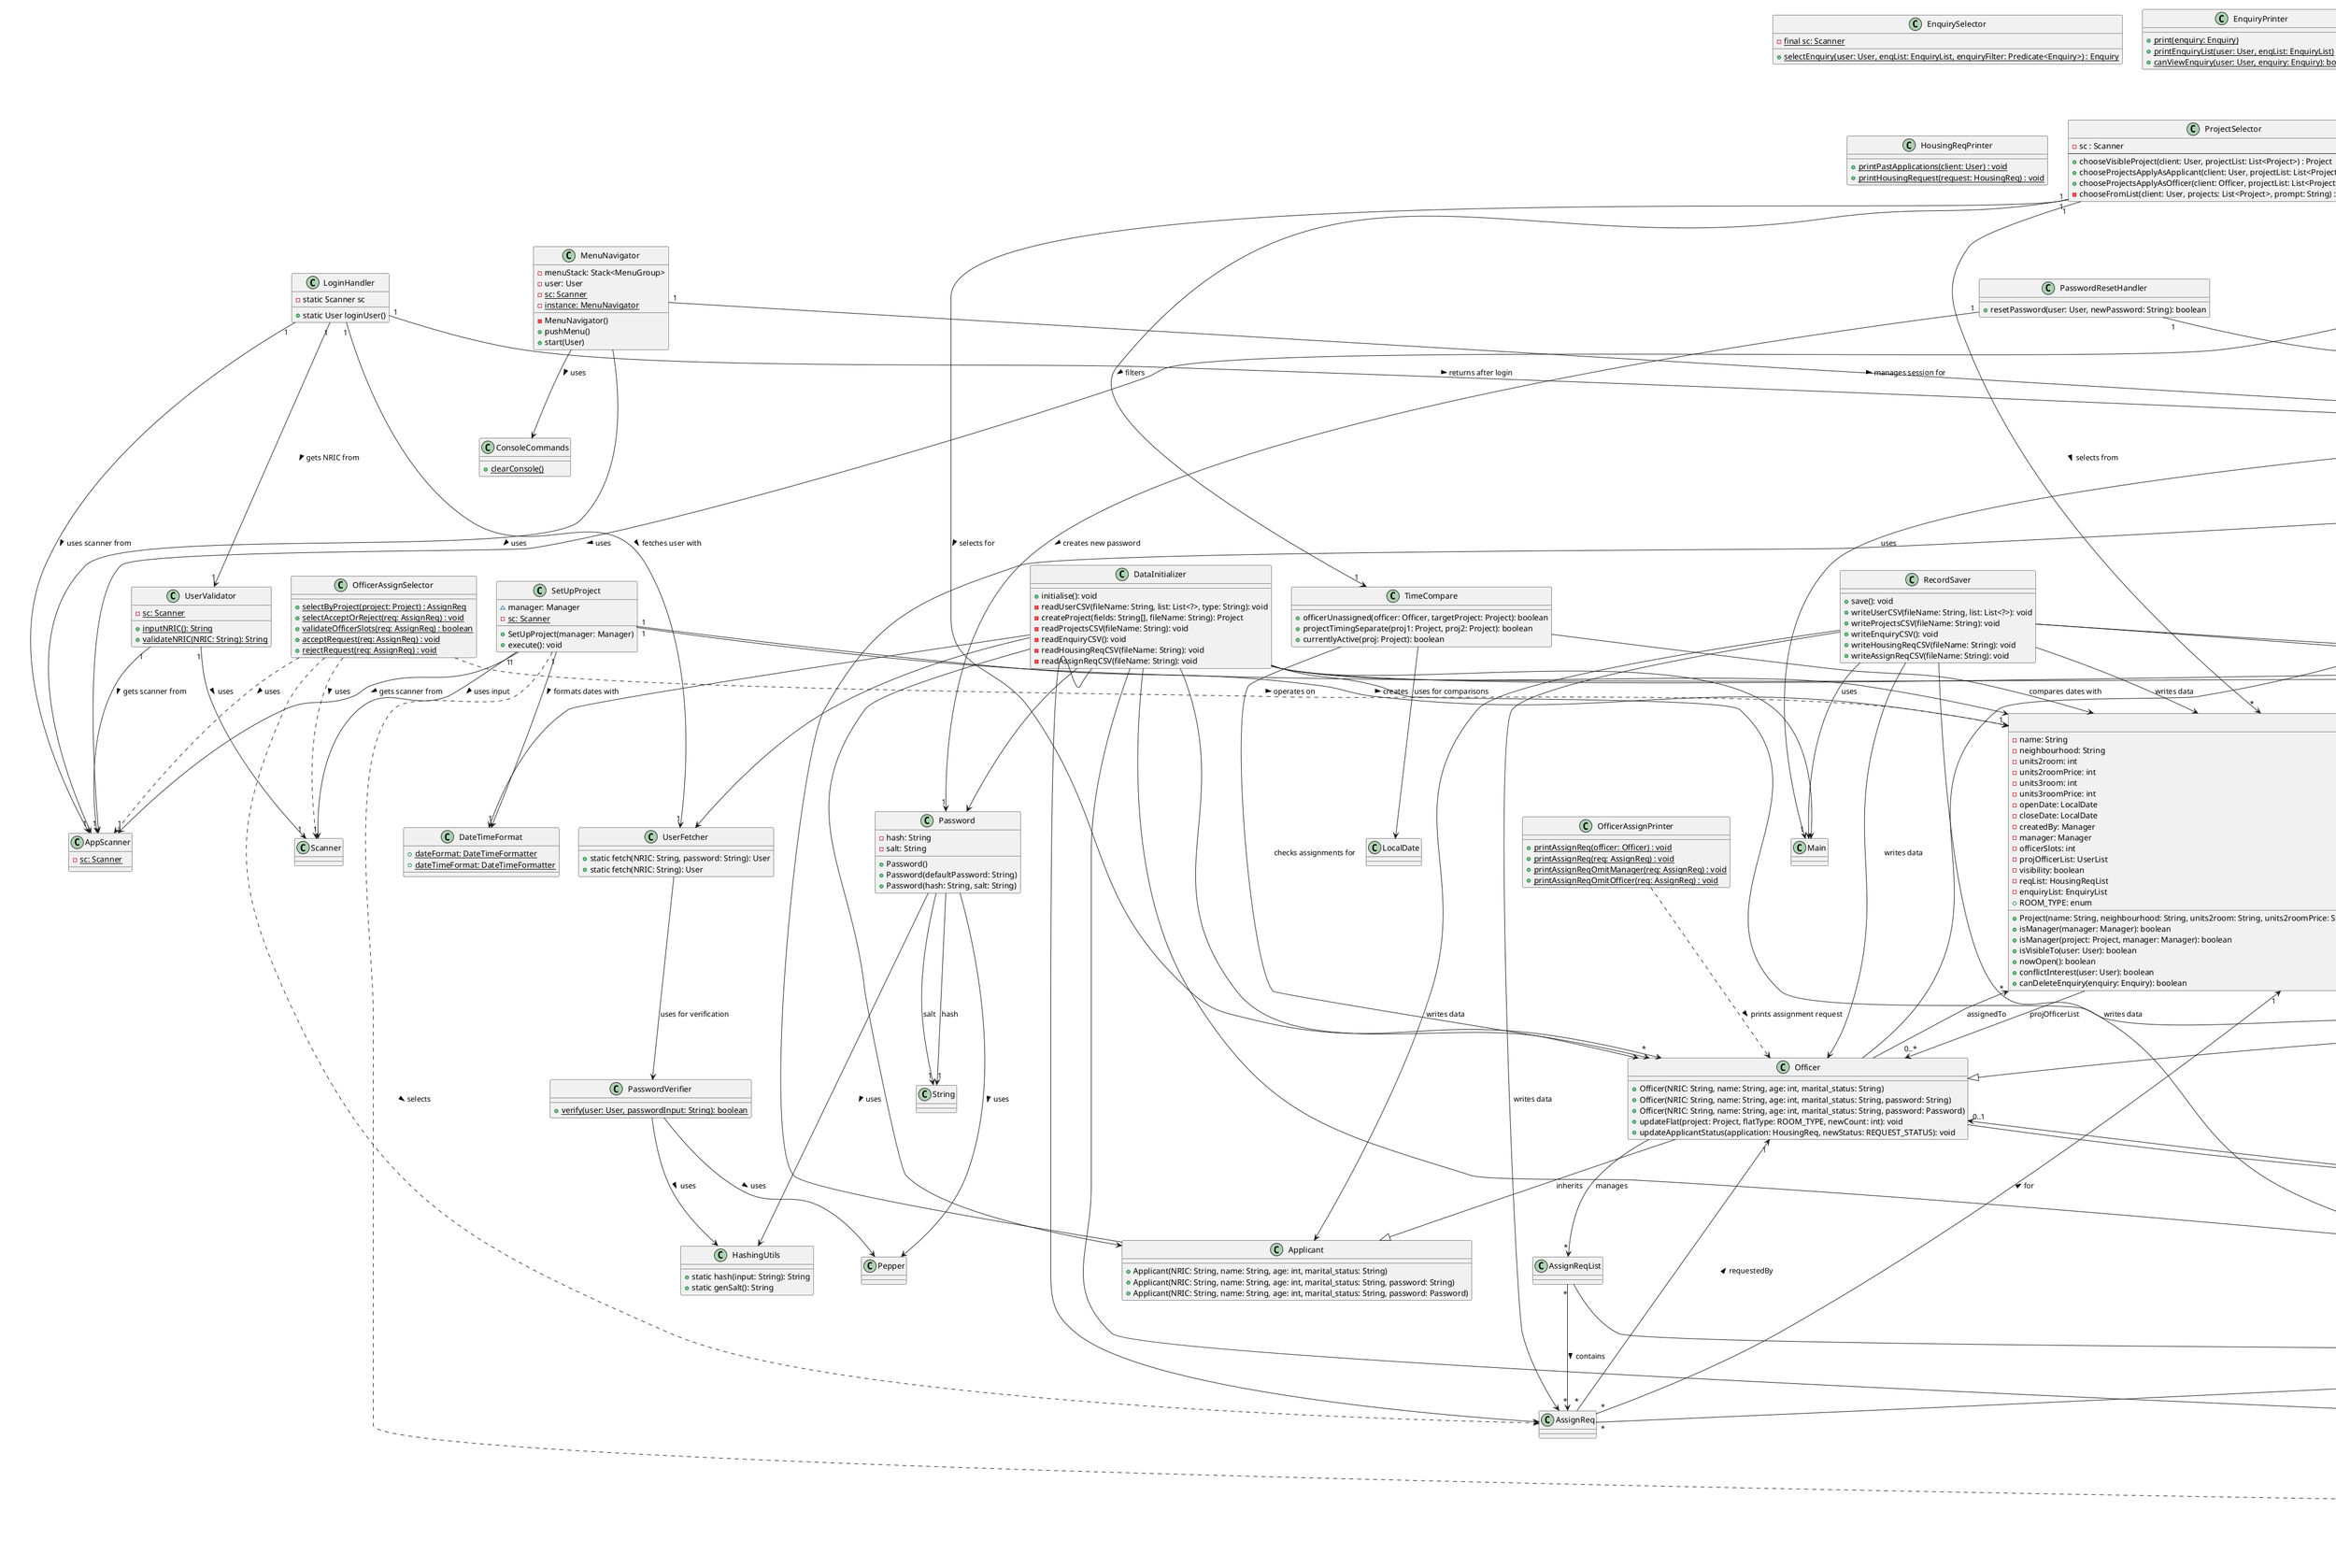 @startuml

' ===== (Users) Entity Classes =====

    class User {
        +User(NRIC: String, name: String, age: int, maritalStatus: String)
        +User(NRIC: String, name: String, age: int, maritalStatus: String, passwordHash: String)
        +User(NRIC: String, name: String, age: int, maritalStatus: String, password: Password)
        +see3Rooms(): boolean
        +see2Rooms(): boolean
        +hasActiveApplication(): boolean
        +printPastReq(): void
        +validateAge(age: int): int
        +userFilterStream(projects: List<Project>): Stream<Project>
    }
    User --> "*" HousingReqList : manages
    User --> "*" EnquiryList : has
    User --> "*" Project : views
    User --> "*" Enquiry : creates

class UserList {
        +toString(): String
    }
    UserList --> "*" User : contains
    UserList --> "1" Main : uses
class Applicant {
        +Applicant(NRIC: String, name: String, age: int, marital_status: String)
        +Applicant(NRIC: String, name: String, age: int, marital_status: String, password: String)
        +Applicant(NRIC: String, name: String, age: int, marital_status: String, password: Password)
    }
Applicant --|> User

    class Officer {
        +Officer(NRIC: String, name: String, age: int, marital_status: String)
        +Officer(NRIC: String, name: String, age: int, marital_status: String, password: String)
        +Officer(NRIC: String, name: String, age: int, marital_status: String, password: Password)
        +updateFlat(project: Project, flatType: ROOM_TYPE, newCount: int): void
        +updateApplicantStatus(application: HousingReq, newStatus: REQUEST_STATUS): void
    }
    Officer --|> Applicant : inherits
    Officer --|> User
    Officer --> "*" AssignReqList : manages
    Officer --> "*" Project : assignedTo
    Officer --> "*" HousingReq : updates

' ====== Project IO ======
package program.entity.users {
    class Manager {
        +Manager(NRIC: String, name: String, age: int, marital_status: String, password: String)
        +Manager(NRIC: String, name: String, age: int, marital_status: String)
        +Manager(NRIC: String, name: String, age: int, marital_status: String, password: Password)
    }
    enum REPORT_FILTER {
        MARRIED
        SINGLE
        PROJECT
        FLAT_TYPE_2_ROOM
        FLAT_TYPE_3_ROOM
        VIEW_ALL
    }
Manager --|> Officer : inherits
Manager --|> User
Manager --> "1" Project : manages
}

' some multiplicities
User "1" --> "*" Project : manages/applies/assigned
Project "1" --> "1" Manager : ownedBy >

' ====== Project IO ======
class ProjectPrinter {
    {static} +printVisible(client: User) : void
    {static} +printVisible(client: User, project: Project) : void
    {static} +printProjectDetails(project: Project, show3Room: boolean) : void
}

ProjectPrinter "1" --> "*" Project : prints details for >
ProjectPrinter "1" --> "*" User : shows details to >

class ProjectSelect {
    + printVisible(client: User): void
    + printVisible(client: User, project: Project): void
    + chooseVisibleProject(client: User): Project
    + chooseVisibleProjectWithoutConflict(client: User): Project
}

ProjectSelect --> "1" ProjectPrinter : uses >
ProjectSelect --> "1" ProjectSelector : uses >
ProjectSelect --> "*" User : selects for >
ProjectSelect --> "*" Project : selects from >

class ProjectSelector {
    - sc : Scanner
    --
    + chooseVisibleProject(client: User, projectList: List<Project>) : Project
    + chooseProjectsApplyAsApplicant(client: User, projectList: List<Project>) : Project
    + chooseProjectsApplyAsOfficer(client: Officer, projectList: List<Project>) : Project
    - chooseFromList(client: User, projects: List<Project>, prompt: String) : Project
}

ProjectSelector "1" --> "*" Project : selects from >
ProjectSelector "1" --> "1" ProjectPrinter : uses >
ProjectSelector "1" --> "*" User : selects for >
ProjectSelector "1" --> "*" Officer : selects for >
ProjectSelector "1" --> "1" TimeCompare : filters >

class RoomTypeSelector {
    - sc: Scanner
    + selectRoomType(user: User, project: Project): ROOM_TYPE
}

RoomTypeSelector --> AppScanner : uses >
RoomTypeSelector --> Project : checks availability in >
RoomTypeSelector --> User : determines eligibility for >
RoomTypeSelector --> ROOM_TYPE : returns >

class SetUpProject {
        ~ manager: Manager
        - {static} sc: Scanner
        + SetUpProject(manager: Manager)
        + execute(): void
    }

SetUpProject ..|> MenuAction
SetUpProject "1" --> "1" Manager : creates project as >
SetUpProject "1" --> "1" Scanner : uses input >
SetUpProject "1" --> "1" Project : creates >
SetUpProject "1" --> "1" AppScanner : gets scanner from >
SetUpProject "1" --> "1" DateTimeFormat : formats dates with >

class UserPrefSorting {
        +List<Project> userFilters(User, List<Project>)
        +Stream<Project> userFilterStream(User, List<Project>)
        +List<HousingReq> sortHousingReqs(User, List<HousingReq>)
        +boolean filterByFlatType(Project, User)
        +int compareProjects(Project, Project, User.FILTER_SETTING)
    }

UserPrefSorting "1" --> "*" Project : filters/sorts >
UserPrefSorting "1" --> "*" HousingReq : sorts housing reqs >
UserPrefSorting "1" --> "1" User : accesses filters >
UserPrefSorting "1" --> "1" Manager : checks ownership >
HousingReq "1" --> "1" Project : belongs to >

' ====== Enquiry System ======
class Enquiry {
    - applicant: User
    - project: Project
    - ticketId: int
    - dateCreated: LocalDateTime
    + Enquiry(User, String, Project)
    + Enquiry(int, User, Project, LocalDateTime)
    + add(User, String): void
    + editMessage(int, String): boolean
    + isStaffReplyPresent(): boolean
}

Enquiry "1" --> "*" Message : contains >
Enquiry "*" --> "1" Project : for >
Enquiry "*" --> "1" User : createdBy >
User "1" --> "*" Enquiry : owns

class Message {
    - client: User
    - text: String
    - timeStamp: LocalDateTime
}

Message "1" --> "1" User : written by >

class EnquiryList {
    + selectEnquiry(User): Enquiry
    + selectEnquiry(Project): Enquiry
    + add(Enquiry): boolean
    + add(User, String, Project): boolean
    + superAdd(Enquiry): void
    + delete(Enquiry): void
    + printPastEnq(User): void
}
EnquiryList --|> ArrayList
EnquiryList "*" --> "1" Enquiry : contains >

class EnquirySelector {
    - {static} final sc: Scanner
    {static} +selectEnquiry(user: User, enqList: EnquiryList, enquiryFilter: Predicate<Enquiry>) : Enquiry
}

class EnquiryPrinter {
    {static} +print(enquiry: Enquiry)
    {static} +printEnquiryList(user: User, enqList: EnquiryList)
    {static} +canViewEnquiry(user: User, enquiry: Enquiry): boolean
}

' ====== Housing Application System ======
package "program.control.housingApply" {
    class HousingReq {
        - User user
        - Project project
        - Manager approvedBy
        - Officer bookedBy
        - REQUEST_STATUS requestStatus
        - ROOM_TYPE roomType
        - WITHDRAWAL_STATUS withdrawalStatus
    }

    enum REQUEST_STATUS {
        pending
        successful
        unsuccessful
        booked
    }

    enum WITHDRAWAL_STATUS {
        notRequested
        requested
        approved
        rejected
    }
}

HousingReq --> "1" REQUEST_STATUS : has >
HousingReq --> "1" WITHDRAWAL_STATUS : has >
HousingReq --> "1" ROOM_TYPE : of >

class HousingReqList {
       + add(HousingReq req): boolean
       + superAdd(HousingReq req): boolean
       + printPast(User client): void
       + add(User client, Project project, ROOM_TYPE roomType): boolean
       + activeReq(User client): HousingReq
       + reqWithdrawal(User client): void
}
HousingReqList --|> ArrayList
HousingReqList "*" --> "*" HousingReq : contains >
HousingReqList "1" --> "1" User : has >
HousingReqList "1" --> "1" Project : related to >
HousingReqList --> "1" Manager : processes >
HousingReqList --> "1" REQUEST_STATUS : has >
HousingReqList --> "1" WITHDRAWAL_STATUS : has >
HousingReqList --> "1" ROOM_TYPE : requested >

HousingReq "*" --> "1" User : applicant >
User "1" --> "*" HousingReq : appliedRequests
HousingReq "*" --> "1" Project : for >
HousingReq "*" --> "0..1" Manager : approvedBy >
HousingReq "*" --> "0..1" Officer : bookedBy >

class HousingReqPrinter {
    {static} + printPastApplications(client: User) : void
    {static} + printHousingRequest(request: HousingReq) : void
}

' ===== Officer Assignment IO =====
class OfficerAssignPrinter {
    {static} + printAssignReq(officer: Officer) : void
    {static} + printAssignReq(req: AssignReq) : void
    {static} + printAssignReqOmitManager(req: AssignReq) : void
    {static} + printAssignReqOmitOfficer(req: AssignReq) : void
}

OfficerAssignPrinter ..> Officer : prints assignment request >

' ===== Officer Assignment Selector =====
class OfficerAssignSelector {
    {static} + selectByProject(project: Project) : AssignReq
    {static} + selectAcceptOrReject(req: AssignReq) : void
    {static} + validateOfficerSlots(req: AssignReq) : boolean
    {static} + acceptRequest(req: AssignReq) : void
    {static} + rejectRequest(req: AssignReq) : void
}

OfficerAssignSelector ..> Scanner : uses >
OfficerAssignSelector ..> AssignReq : selects >
OfficerAssignSelector ..> Project : operates on >
OfficerAssignSelector ..> AppScanner : uses >

' ====== Officer Assignment System ======

package "program.control.officerApply" {
    class AssignReq {
    - officer: Officer
    - manager: Manager
    - project: Project
    - applicationStatus: APPLICATION_STATUS
    }

    enum APPLICATION_STATUS {
        applied
        rejected
        accepted
    }

    class AssignReqList {
     + add(AssignReq req): boolean
     + add(Officer officer, Project project): boolean
     + superAdd(AssignReq req): boolean
     + static delete(AssignReq req): void
    }
}
AssignReqList --|> ArrayList
AssignReqList "*" --> "*" AssignReq : contains >
AssignReq "*" --> "1" Officer : requestedBy >
AssignReq "*" --> "1" Manager : approvedBy >
AssignReq "*" --> "1" Project : for >

' ====== Control Security ======
class HashingUtils {
        + static hash(input: String): String
        + static genSalt(): String
    }

class Password {
        - hash: String
        - salt: String
        + Password()
        + Password(defaultPassword: String)
        + Password(hash: String, salt: String)
    }

    Password --> HashingUtils : uses >
    Password --> Pepper : uses >

class Pepper {
    }

class UserFetcher {
        + static fetch(NRIC: String, password: String): User
        + static fetch(NRIC: String): User
    }
UserFetcher --> PasswordVerifier : uses for verification

' ===== Main =====

package "program.control" {

    class Main {
        + applicantList: UserList
        + managerList: UserList
        + officerList: UserList
        + projectList: ProjectList
        + housingReqList: HousingReqList
        + enquiryList: EnquiryList
        + assignReqList: AssignReqList
        + main(String[]): void
        + SkipLogin(choice: USER): User
    }

    enum USER {
        Applicant
        Officer
        Manager
    }

     ' Associations
     Main --> UserList : uses
     Main --> ProjectList : uses
     Main --> HousingReqList : uses
     Main --> EnquiryList : uses
     Main --> AssignReqList : uses
     Main --> DataInitializer : calls initialise
     Main --> RecordSaver : calls save
     Main --> LoginHandler : calls loginUser
     Main --> MenuNavigator : pushes and starts
     Main --> MainMenu : instantiates
     Main --> User : returns from SkipLogin

     ' Multiplicities
     Main "1" --> "1" applicantList: UserList
     Main "1" --> "1" officerList: UserList
     Main "1" --> "1" managerList: UserList
     Main "1" --> "1" projectList: ProjectList
     Main "1" --> "1" housingReqList: HousingReqList
     Main "1" --> "1" enquiryList: EnquiryList
     Main "1" --> "1" assignReqList: AssignReqList
}

' ===== TimeCompare =====

class TimeCompare {
        + officerUnassigned(officer: Officer, targetProject: Project): boolean
        + projectTimingSeparate(proj1: Project, proj2: Project): boolean
        + currentlyActive(proj: Project): boolean
    }

TimeCompare --> Officer : checks assignments for
TimeCompare --> Project : compares dates with
TimeCompare --> LocalDate : uses for comparisons

' ===== Caching =====
    class DataInitializer {
        + initialise(): void
        - readUserCSV(fileName: String, list: List<?>, type: String): void
        - createProject(fields: String[], fileName: String): Project
        - readProjectsCSV(fileName: String): void
        - readEnquiryCSV(): void
        - readHousingReqCSV(fileName: String): void
        - readAssignReqCSV(fileName: String): void
    }

DataInitializer --> Password
DataInitializer --> Main
DataInitializer --> Project
DataInitializer --> Applicant
DataInitializer --> Officer
DataInitializer --> Manager
DataInitializer --> AssignReq
DataInitializer --> HousingReq
DataInitializer --> Enquiry
DataInitializer --> Message
DataInitializer --> UserFetcher
DataInitializer --> DateTimeFormat

class RecordSaver {
    +save(): void
    +writeUserCSV(fileName: String, list: List<?>): void
    +writeProjectsCSV(fileName: String): void
    +writeEnquiryCSV(): void
    +writeHousingReqCSV(fileName: String): void
    +writeAssignReqCSV(fileName: String): void
}

RecordSaver --> Main : uses
RecordSaver --> Applicant : writes data
RecordSaver --> Officer : writes data
RecordSaver --> Manager : writes data
RecordSaver --> Project : writes data
RecordSaver --> Enquiry : writes data
RecordSaver --> HousingReq : writes data
RecordSaver --> AssignReq : writes data

' ===== Project =====
class Project {
    -name: String
    -neighbourhood: String
    -units2room: int
    -units2roomPrice: int
    -units3room: int
    -units3roomPrice: int
    -openDate: LocalDate
    -closeDate: LocalDate
    -createdBy: Manager
    -manager: Manager
    -officerSlots: int
    -projOfficerList: UserList
    -visibility: boolean
    -reqList: HousingReqList
    -enquiryList: EnquiryList
    +ROOM_TYPE: enum
    +Project(name: String, neighbourhood: String, units2room: String, units2roomPrice: String, units3room: String, units3roomPrice: String, openDate: String, closeDate: String, manager: String, officerSlots: String, OfficerLstStrInput: String)
    +isManager(manager: Manager): boolean
    +isManager(project: Project, manager: Manager): boolean
    +isVisibleTo(user: User): boolean
    +nowOpen(): boolean
    +conflictInterest(user: User): boolean
    +canDeleteEnquiry(enquiry: Enquiry): boolean
}
Project --> "1" Manager : createdBy
Project --> "0..*" Officer : projOfficerList
Project --> "0..*" HousingReq : reqList
Project --> "0..*" Enquiry : enquiryList

class ProjectList {
   }
   ProjectList --> "0..*" Project : contains

' ===== Users =====


' ====== Menu System ======
class MenuItem {
    - description: String
    - action: MenuAction
    - visibleIf: Predicate<User>
    + isVisible(User)
    + execute()
    + addAction()
}

class MenuGroup {
    - menuItems: List<MenuItem>
    + MenuGroup(description: String, visibleIf: Predicate<User>)
    + MenuGroup(description: String)
    + addMenuItem(menuItem: MenuItem) : MenuGroup
    + addMenuItem(description: String, action: MenuAction) : MenuGroup
    + addMenuItem(description: String, action: MenuAction, visibleIf: Predicate<User>) : MenuGroup
    + <T> addSelectionMenu(description: String, visibleIf: Predicate<User>, items: List<T>, itemLabelFunc: Function<T, String>, onSelect: Consumer<T>) : MenuGroup
    + <T> addSelectionMenu(description: String, items: List<T>, itemLabelFunc: Function<T, String>, onSelect: Consumer<T>) : MenuGroup
}

MenuGroup --|> MenuItem : extends
MenuGroup "1" -- "*" MenuItem : contains >

class SelectionMenu<T> {
    - itemSupplier: Supplier<List<T>>
    - itemLabelFunc: Function<T, String>
    - onSelect: Consumer<T>
    + SelectionMenu(description: String, itemSupplier: Supplier<List<T>>, itemLabelFunc: Function<T, String>, onSelect: Consumer<T>)
    + SelectionMenu(dynamicDescription: Supplier<String>, itemSupplier: Supplier<List<T>>, itemLabelFunc: Function<T, String>, onSelect: Consumer<T>)
    + SelectionMenu(dynamicDescription: Supplier<String>, visibleIf: Predicate<User>, itemSupplier: Supplier<List<T>>, itemLabelFunc: Function<T, String>, onSelect: Consumer<T>)
    + SelectionMenu(description: String, visibleIf: Predicate<User>, itemSupplier: Supplier<List<T>>, itemLabelFunc: Function<T, String>, onSelect: Consumer<T>)
    + populateItems()
    + refresh()
}

SelectionMenu --|> MenuGroup : extends

MenuGroup "1" --> "*" MenuItem
MenuNavigator "1" --> "*" MenuGroup : menuStack

class MenuNavigator {
    - menuStack: Stack<MenuGroup>
    - user: User
    - {static} sc: Scanner
    - {static} instance: MenuNavigator
    - MenuNavigator()
    + pushMenu()
    + start(User)
}
MenuNavigator "1" --> "1" User : manages session for >
MenuNavigator --> AppScanner : uses >
MenuNavigator --> ConsoleCommands : uses >

interface MenuAction {
    + execute() : void
    + andThen(after: MenuAction) : MenuAction
}

MenuItem ..|> MenuAction : uses >
MenuItem "1" --> "1" MenuAction : executes >

class EnquiryMenu {
    + EnquiryMenu(user: User)
}
EnquiryMenu --|> MenuGroup

class MainMenu {
    + MainMenu(user: User)
}
MainMenu --|> MenuGroup

class OfficerApplyMenu {
    + OfficerApplyMenu(user: User)
}
OfficerApplyMenu --|> MenuGroup

class ProjectApplicationMenu {
    + ProjectApplicationMenu(user: User)
}
ProjectApplicationMenu --|> MenuGroup

class ProjectManageMenu {
    + ProjectManageMenu(user: User)
}
ProjectManageMenu --|> MenuGroup

' ====== Boundary Security ======

 class LoginHandler {
        - static Scanner sc
        + static User loginUser()
    }

LoginHandler "1" --> "1" AppScanner : uses scanner from >
LoginHandler "1" --> "1" UserFetcher : fetches user with >
LoginHandler "1" --> "1" UserValidator : gets NRIC from >
LoginHandler "1" --> "0..1" User : returns after login >

class PasswordResetHandler {
        +resetPassword(user: User, newPassword: String): boolean
    }

PasswordResetHandler "1" --> "1" User : resets password for >
PasswordResetHandler "1" --> "1" Password : creates new password >

class PasswordVerifier {
    {static} +verify(user: User, passwordInput: String): boolean
}
PasswordVerifier --> HashingUtils : uses >
PasswordVerifier --> Pepper : uses >
Password --> "1" String : hash
Password --> "1" String : salt

class UserValidator {
    - {static} sc: Scanner
    {static} +inputNRIC(): String
    {static} +validateNRIC(NRIC: String): String
}

UserValidator "1" --> "1" Scanner : uses >
UserValidator "1" --> "1" AppScanner : gets scanner from >

' ====== Utility Classes ======
class DateTimeFormat {
        {static} +dateFormat: DateTimeFormatter
        {static} +dateTimeFormat: DateTimeFormatter
}

class AppScanner {
    - {static} sc: Scanner
}

class ConsoleCommands {
    + {static} clearConsole()
}

@enduml
